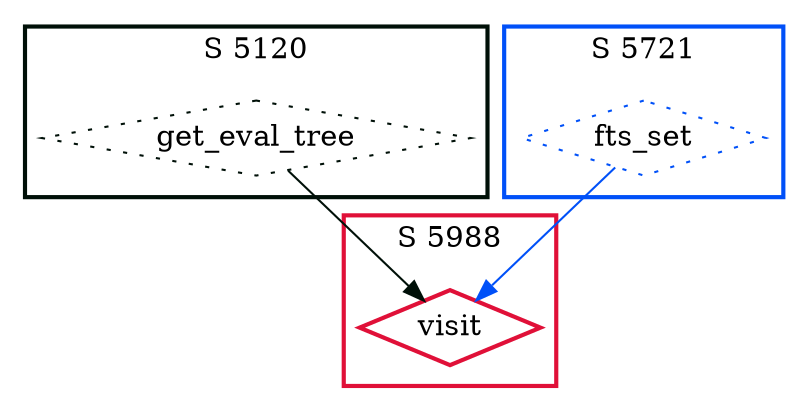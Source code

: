 digraph G {
  ratio=0.500000;
  "UV visit (5988)" [shape=diamond, label="visit", color="#E01038",
                     style=bold];
  "UV get_eval_tree (5120)" [shape=diamond, label="get_eval_tree",
                             color="#001008", style=dotted];
  "UV fts_set (5721)" [shape=diamond, label="fts_set", color="#0050F8",
                       style=dotted];
  
  subgraph cluster_5120 { label="S 5120";
    color="#001008";
    style=bold;
    "UV get_eval_tree (5120)"; };
  subgraph cluster_5988 { label="S 5988";
    color="#E01038";
    style=bold;
    "UV visit (5988)"; };
  subgraph cluster_5721 { label="S 5721";
    color="#0050F8";
    style=bold;
    "UV fts_set (5721)"; };
  
  "UV get_eval_tree (5120)" -> "UV visit (5988)" [color="#001008"];
  "UV fts_set (5721)" -> "UV visit (5988)" [color="#0050F8"];
  
  }
